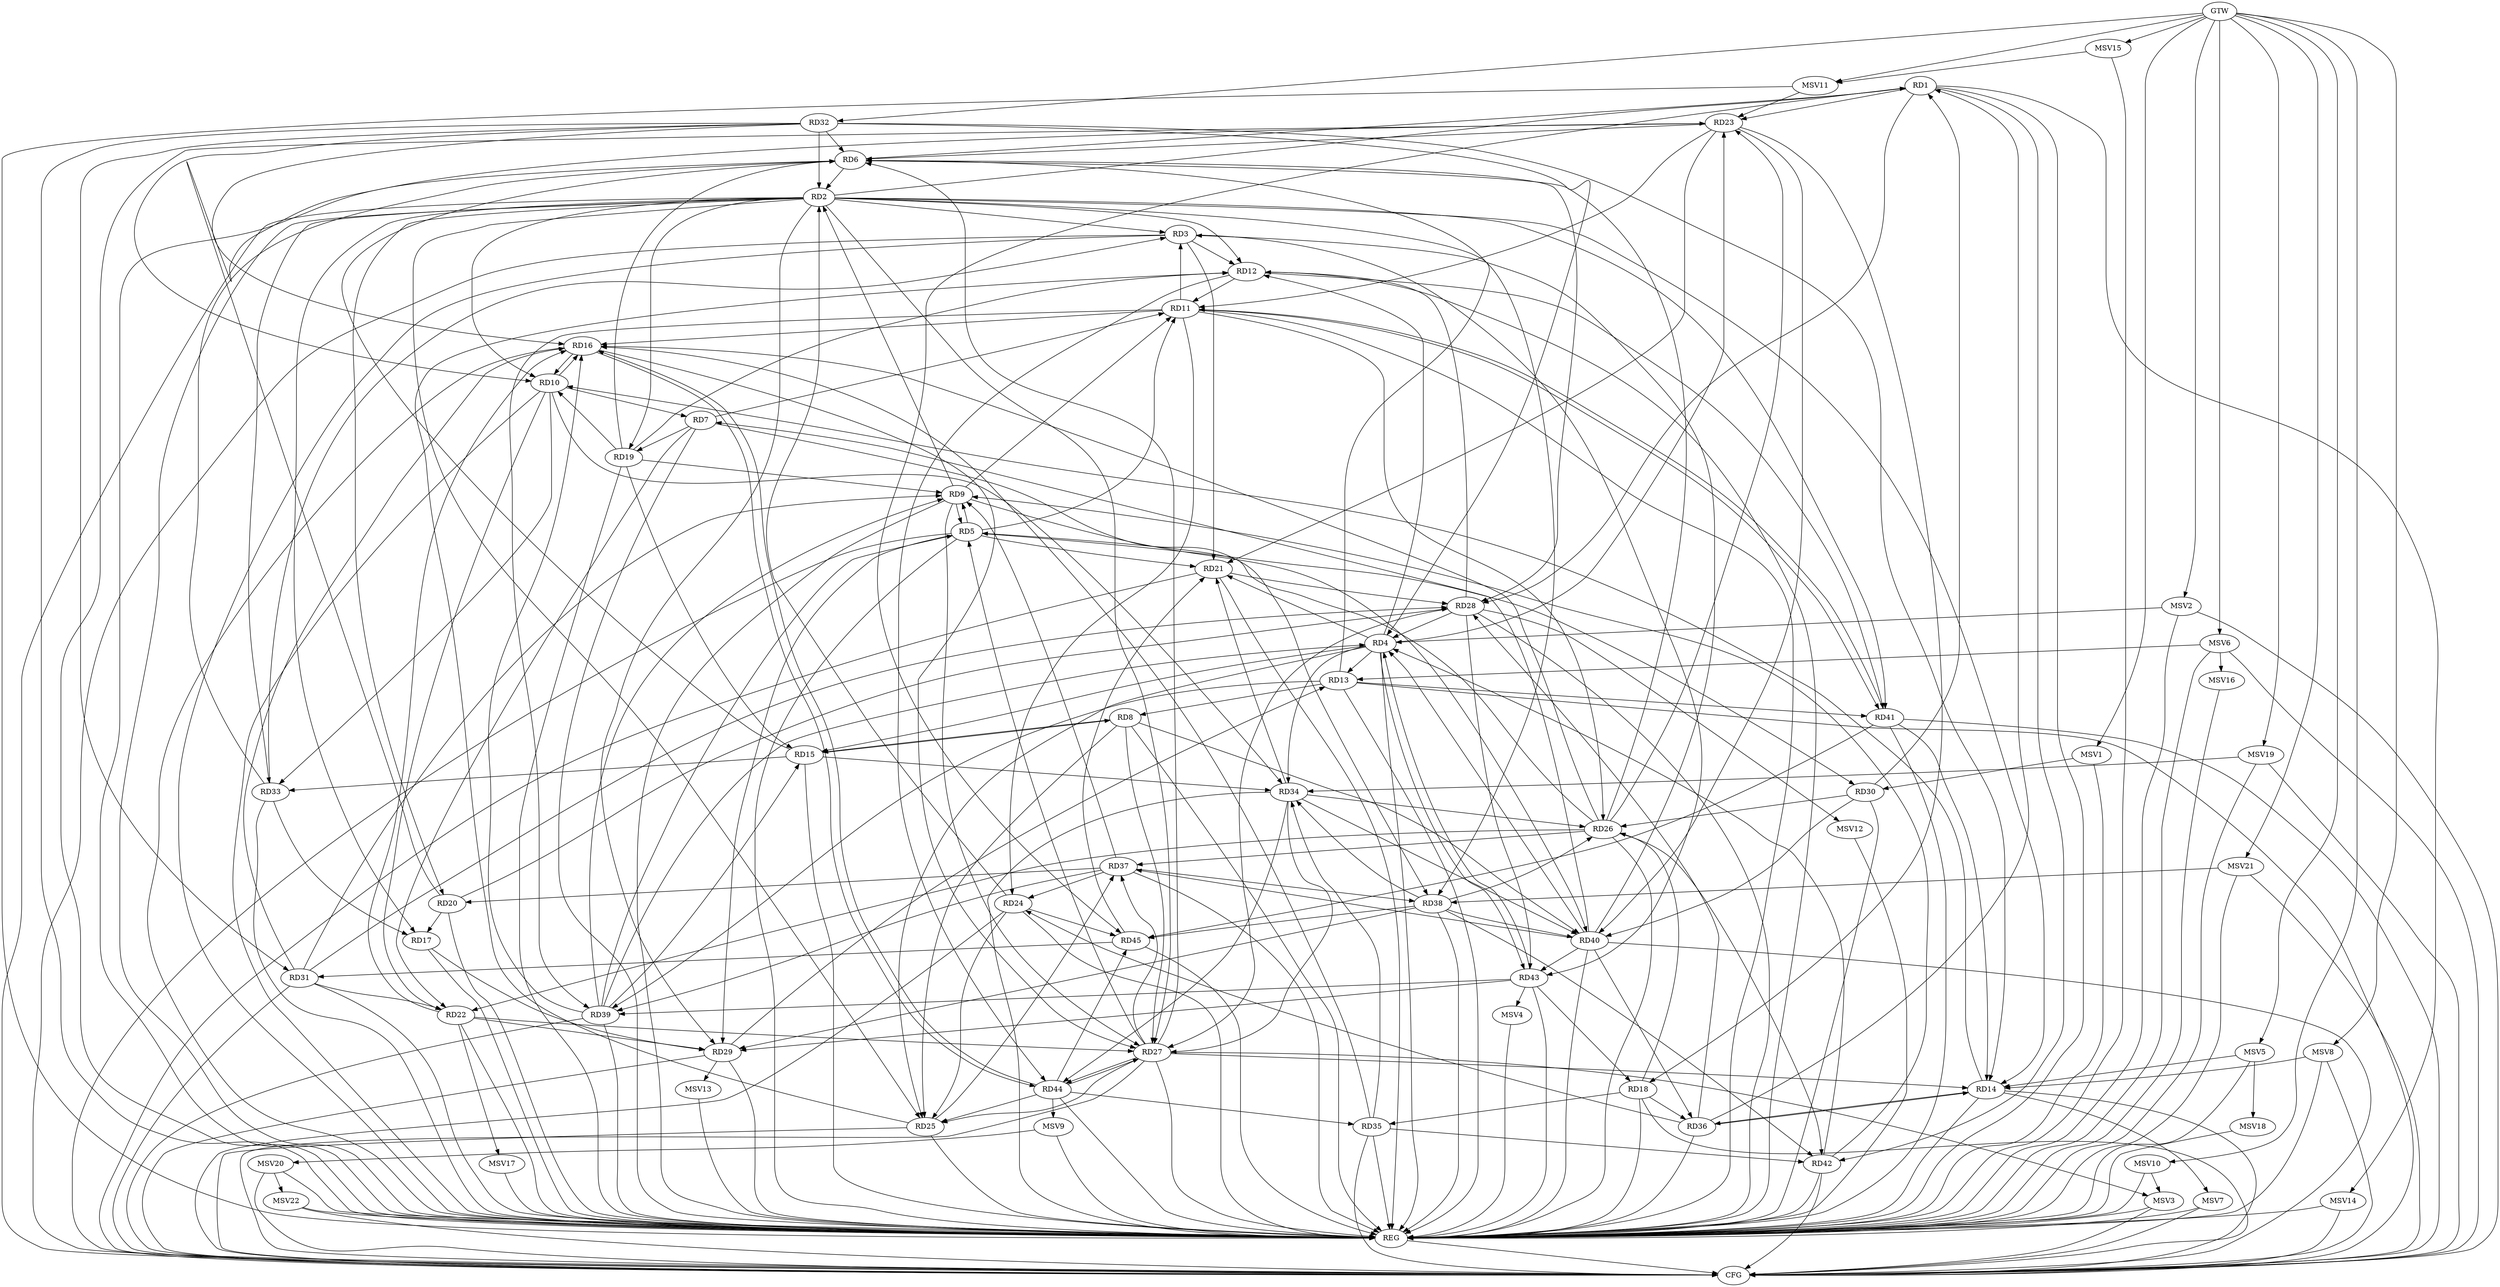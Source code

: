 strict digraph G {
  RD1 [ label="RD1" ];
  RD2 [ label="RD2" ];
  RD3 [ label="RD3" ];
  RD4 [ label="RD4" ];
  RD5 [ label="RD5" ];
  RD6 [ label="RD6" ];
  RD7 [ label="RD7" ];
  RD8 [ label="RD8" ];
  RD9 [ label="RD9" ];
  RD10 [ label="RD10" ];
  RD11 [ label="RD11" ];
  RD12 [ label="RD12" ];
  RD13 [ label="RD13" ];
  RD14 [ label="RD14" ];
  RD15 [ label="RD15" ];
  RD16 [ label="RD16" ];
  RD17 [ label="RD17" ];
  RD18 [ label="RD18" ];
  RD19 [ label="RD19" ];
  RD20 [ label="RD20" ];
  RD21 [ label="RD21" ];
  RD22 [ label="RD22" ];
  RD23 [ label="RD23" ];
  RD24 [ label="RD24" ];
  RD25 [ label="RD25" ];
  RD26 [ label="RD26" ];
  RD27 [ label="RD27" ];
  RD28 [ label="RD28" ];
  RD29 [ label="RD29" ];
  RD30 [ label="RD30" ];
  RD31 [ label="RD31" ];
  RD32 [ label="RD32" ];
  RD33 [ label="RD33" ];
  RD34 [ label="RD34" ];
  RD35 [ label="RD35" ];
  RD36 [ label="RD36" ];
  RD37 [ label="RD37" ];
  RD38 [ label="RD38" ];
  RD39 [ label="RD39" ];
  RD40 [ label="RD40" ];
  RD41 [ label="RD41" ];
  RD42 [ label="RD42" ];
  RD43 [ label="RD43" ];
  RD44 [ label="RD44" ];
  RD45 [ label="RD45" ];
  GTW [ label="GTW" ];
  REG [ label="REG" ];
  CFG [ label="CFG" ];
  MSV1 [ label="MSV1" ];
  MSV2 [ label="MSV2" ];
  MSV3 [ label="MSV3" ];
  MSV4 [ label="MSV4" ];
  MSV5 [ label="MSV5" ];
  MSV6 [ label="MSV6" ];
  MSV7 [ label="MSV7" ];
  MSV8 [ label="MSV8" ];
  MSV9 [ label="MSV9" ];
  MSV10 [ label="MSV10" ];
  MSV11 [ label="MSV11" ];
  MSV12 [ label="MSV12" ];
  MSV13 [ label="MSV13" ];
  MSV14 [ label="MSV14" ];
  MSV15 [ label="MSV15" ];
  MSV16 [ label="MSV16" ];
  MSV17 [ label="MSV17" ];
  MSV18 [ label="MSV18" ];
  MSV19 [ label="MSV19" ];
  MSV20 [ label="MSV20" ];
  MSV21 [ label="MSV21" ];
  MSV22 [ label="MSV22" ];
  RD2 -> RD1;
  RD6 -> RD1;
  RD1 -> RD23;
  RD1 -> RD28;
  RD30 -> RD1;
  RD36 -> RD1;
  RD1 -> RD42;
  RD1 -> RD45;
  RD6 -> RD2;
  RD9 -> RD2;
  RD2 -> RD12;
  RD2 -> RD14;
  RD2 -> RD20;
  RD24 -> RD2;
  RD2 -> RD25;
  RD2 -> RD27;
  RD2 -> RD29;
  RD32 -> RD2;
  RD11 -> RD3;
  RD3 -> RD12;
  RD3 -> RD21;
  RD33 -> RD3;
  RD40 -> RD3;
  RD3 -> RD43;
  RD4 -> RD12;
  RD4 -> RD13;
  RD4 -> RD15;
  RD4 -> RD21;
  RD4 -> RD23;
  RD4 -> RD25;
  RD28 -> RD4;
  RD32 -> RD4;
  RD4 -> RD34;
  RD39 -> RD4;
  RD40 -> RD4;
  RD42 -> RD4;
  RD4 -> RD43;
  RD43 -> RD4;
  RD5 -> RD9;
  RD9 -> RD5;
  RD5 -> RD11;
  RD5 -> RD21;
  RD26 -> RD5;
  RD27 -> RD5;
  RD5 -> RD29;
  RD5 -> RD30;
  RD39 -> RD5;
  RD13 -> RD6;
  RD15 -> RD6;
  RD19 -> RD6;
  RD23 -> RD6;
  RD26 -> RD6;
  RD27 -> RD6;
  RD6 -> RD28;
  RD32 -> RD6;
  RD33 -> RD6;
  RD10 -> RD7;
  RD7 -> RD11;
  RD7 -> RD19;
  RD7 -> RD22;
  RD7 -> RD38;
  RD40 -> RD7;
  RD13 -> RD8;
  RD8 -> RD15;
  RD15 -> RD8;
  RD8 -> RD25;
  RD8 -> RD27;
  RD8 -> RD40;
  RD9 -> RD11;
  RD19 -> RD9;
  RD9 -> RD27;
  RD31 -> RD9;
  RD37 -> RD9;
  RD39 -> RD9;
  RD9 -> RD40;
  RD42 -> RD9;
  RD14 -> RD10;
  RD10 -> RD16;
  RD16 -> RD10;
  RD19 -> RD10;
  RD10 -> RD22;
  RD32 -> RD10;
  RD10 -> RD33;
  RD10 -> RD34;
  RD12 -> RD11;
  RD11 -> RD16;
  RD23 -> RD11;
  RD11 -> RD24;
  RD11 -> RD26;
  RD11 -> RD39;
  RD11 -> RD41;
  RD41 -> RD11;
  RD19 -> RD12;
  RD25 -> RD12;
  RD28 -> RD12;
  RD12 -> RD41;
  RD12 -> RD44;
  RD29 -> RD13;
  RD13 -> RD39;
  RD13 -> RD41;
  RD27 -> RD14;
  RD32 -> RD14;
  RD14 -> RD36;
  RD36 -> RD14;
  RD41 -> RD14;
  RD19 -> RD15;
  RD15 -> RD33;
  RD15 -> RD34;
  RD39 -> RD15;
  RD22 -> RD16;
  RD26 -> RD16;
  RD16 -> RD27;
  RD31 -> RD16;
  RD32 -> RD16;
  RD35 -> RD16;
  RD39 -> RD16;
  RD16 -> RD44;
  RD44 -> RD16;
  RD20 -> RD17;
  RD17 -> RD29;
  RD33 -> RD17;
  RD23 -> RD18;
  RD18 -> RD26;
  RD18 -> RD35;
  RD18 -> RD36;
  RD43 -> RD18;
  RD20 -> RD23;
  RD20 -> RD28;
  RD37 -> RD20;
  RD23 -> RD21;
  RD21 -> RD28;
  RD34 -> RD21;
  RD45 -> RD21;
  RD26 -> RD22;
  RD22 -> RD27;
  RD22 -> RD29;
  RD31 -> RD22;
  RD26 -> RD23;
  RD23 -> RD40;
  RD24 -> RD25;
  RD36 -> RD24;
  RD37 -> RD24;
  RD24 -> RD45;
  RD27 -> RD25;
  RD25 -> RD37;
  RD44 -> RD25;
  RD30 -> RD26;
  RD34 -> RD26;
  RD26 -> RD37;
  RD38 -> RD26;
  RD26 -> RD42;
  RD28 -> RD27;
  RD34 -> RD27;
  RD27 -> RD37;
  RD27 -> RD44;
  RD44 -> RD27;
  RD31 -> RD28;
  RD36 -> RD28;
  RD28 -> RD43;
  RD38 -> RD29;
  RD43 -> RD29;
  RD30 -> RD40;
  RD32 -> RD31;
  RD45 -> RD31;
  RD35 -> RD34;
  RD38 -> RD34;
  RD34 -> RD40;
  RD34 -> RD44;
  RD35 -> RD42;
  RD44 -> RD35;
  RD40 -> RD36;
  RD37 -> RD38;
  RD37 -> RD39;
  RD40 -> RD37;
  RD38 -> RD40;
  RD38 -> RD42;
  RD38 -> RD45;
  RD43 -> RD39;
  RD40 -> RD43;
  RD41 -> RD45;
  RD44 -> RD45;
  GTW -> RD32;
  RD1 -> REG;
  RD2 -> REG;
  RD3 -> REG;
  RD4 -> REG;
  RD5 -> REG;
  RD6 -> REG;
  RD7 -> REG;
  RD8 -> REG;
  RD9 -> REG;
  RD10 -> REG;
  RD11 -> REG;
  RD12 -> REG;
  RD13 -> REG;
  RD14 -> REG;
  RD15 -> REG;
  RD16 -> REG;
  RD17 -> REG;
  RD18 -> REG;
  RD19 -> REG;
  RD20 -> REG;
  RD21 -> REG;
  RD22 -> REG;
  RD23 -> REG;
  RD24 -> REG;
  RD25 -> REG;
  RD26 -> REG;
  RD27 -> REG;
  RD28 -> REG;
  RD29 -> REG;
  RD30 -> REG;
  RD31 -> REG;
  RD32 -> REG;
  RD33 -> REG;
  RD34 -> REG;
  RD35 -> REG;
  RD36 -> REG;
  RD37 -> REG;
  RD38 -> REG;
  RD39 -> REG;
  RD40 -> REG;
  RD41 -> REG;
  RD42 -> REG;
  RD43 -> REG;
  RD44 -> REG;
  RD45 -> REG;
  RD25 -> CFG;
  RD18 -> CFG;
  RD29 -> CFG;
  RD14 -> CFG;
  RD5 -> CFG;
  RD35 -> CFG;
  RD31 -> CFG;
  RD42 -> CFG;
  RD2 -> CFG;
  RD39 -> CFG;
  RD21 -> CFG;
  RD40 -> CFG;
  RD13 -> CFG;
  RD3 -> CFG;
  RD27 -> CFG;
  RD41 -> CFG;
  RD24 -> CFG;
  REG -> CFG;
  RD2 -> RD38;
  RD2 -> RD41;
  RD2 -> RD17;
  RD2 -> RD3;
  RD2 -> RD33;
  RD2 -> RD10;
  RD2 -> RD19;
  MSV1 -> RD30;
  GTW -> MSV1;
  MSV1 -> REG;
  MSV2 -> RD4;
  GTW -> MSV2;
  MSV2 -> REG;
  MSV2 -> CFG;
  RD27 -> MSV3;
  MSV3 -> REG;
  MSV3 -> CFG;
  RD43 -> MSV4;
  MSV4 -> REG;
  MSV5 -> RD14;
  GTW -> MSV5;
  MSV5 -> REG;
  MSV6 -> RD13;
  GTW -> MSV6;
  MSV6 -> REG;
  MSV6 -> CFG;
  RD14 -> MSV7;
  MSV7 -> REG;
  MSV7 -> CFG;
  MSV8 -> RD14;
  GTW -> MSV8;
  MSV8 -> REG;
  MSV8 -> CFG;
  RD44 -> MSV9;
  MSV9 -> REG;
  MSV10 -> MSV3;
  GTW -> MSV10;
  MSV10 -> REG;
  MSV11 -> RD23;
  GTW -> MSV11;
  MSV11 -> REG;
  RD28 -> MSV12;
  MSV12 -> REG;
  RD29 -> MSV13;
  MSV13 -> REG;
  RD1 -> MSV14;
  MSV14 -> REG;
  MSV14 -> CFG;
  MSV15 -> MSV11;
  GTW -> MSV15;
  MSV15 -> REG;
  MSV6 -> MSV16;
  MSV16 -> REG;
  RD22 -> MSV17;
  MSV17 -> REG;
  MSV5 -> MSV18;
  MSV18 -> REG;
  MSV19 -> RD34;
  GTW -> MSV19;
  MSV19 -> REG;
  MSV19 -> CFG;
  MSV9 -> MSV20;
  MSV20 -> REG;
  MSV20 -> CFG;
  MSV21 -> RD38;
  GTW -> MSV21;
  MSV21 -> REG;
  MSV21 -> CFG;
  MSV20 -> MSV22;
  MSV22 -> REG;
  MSV22 -> CFG;
}
